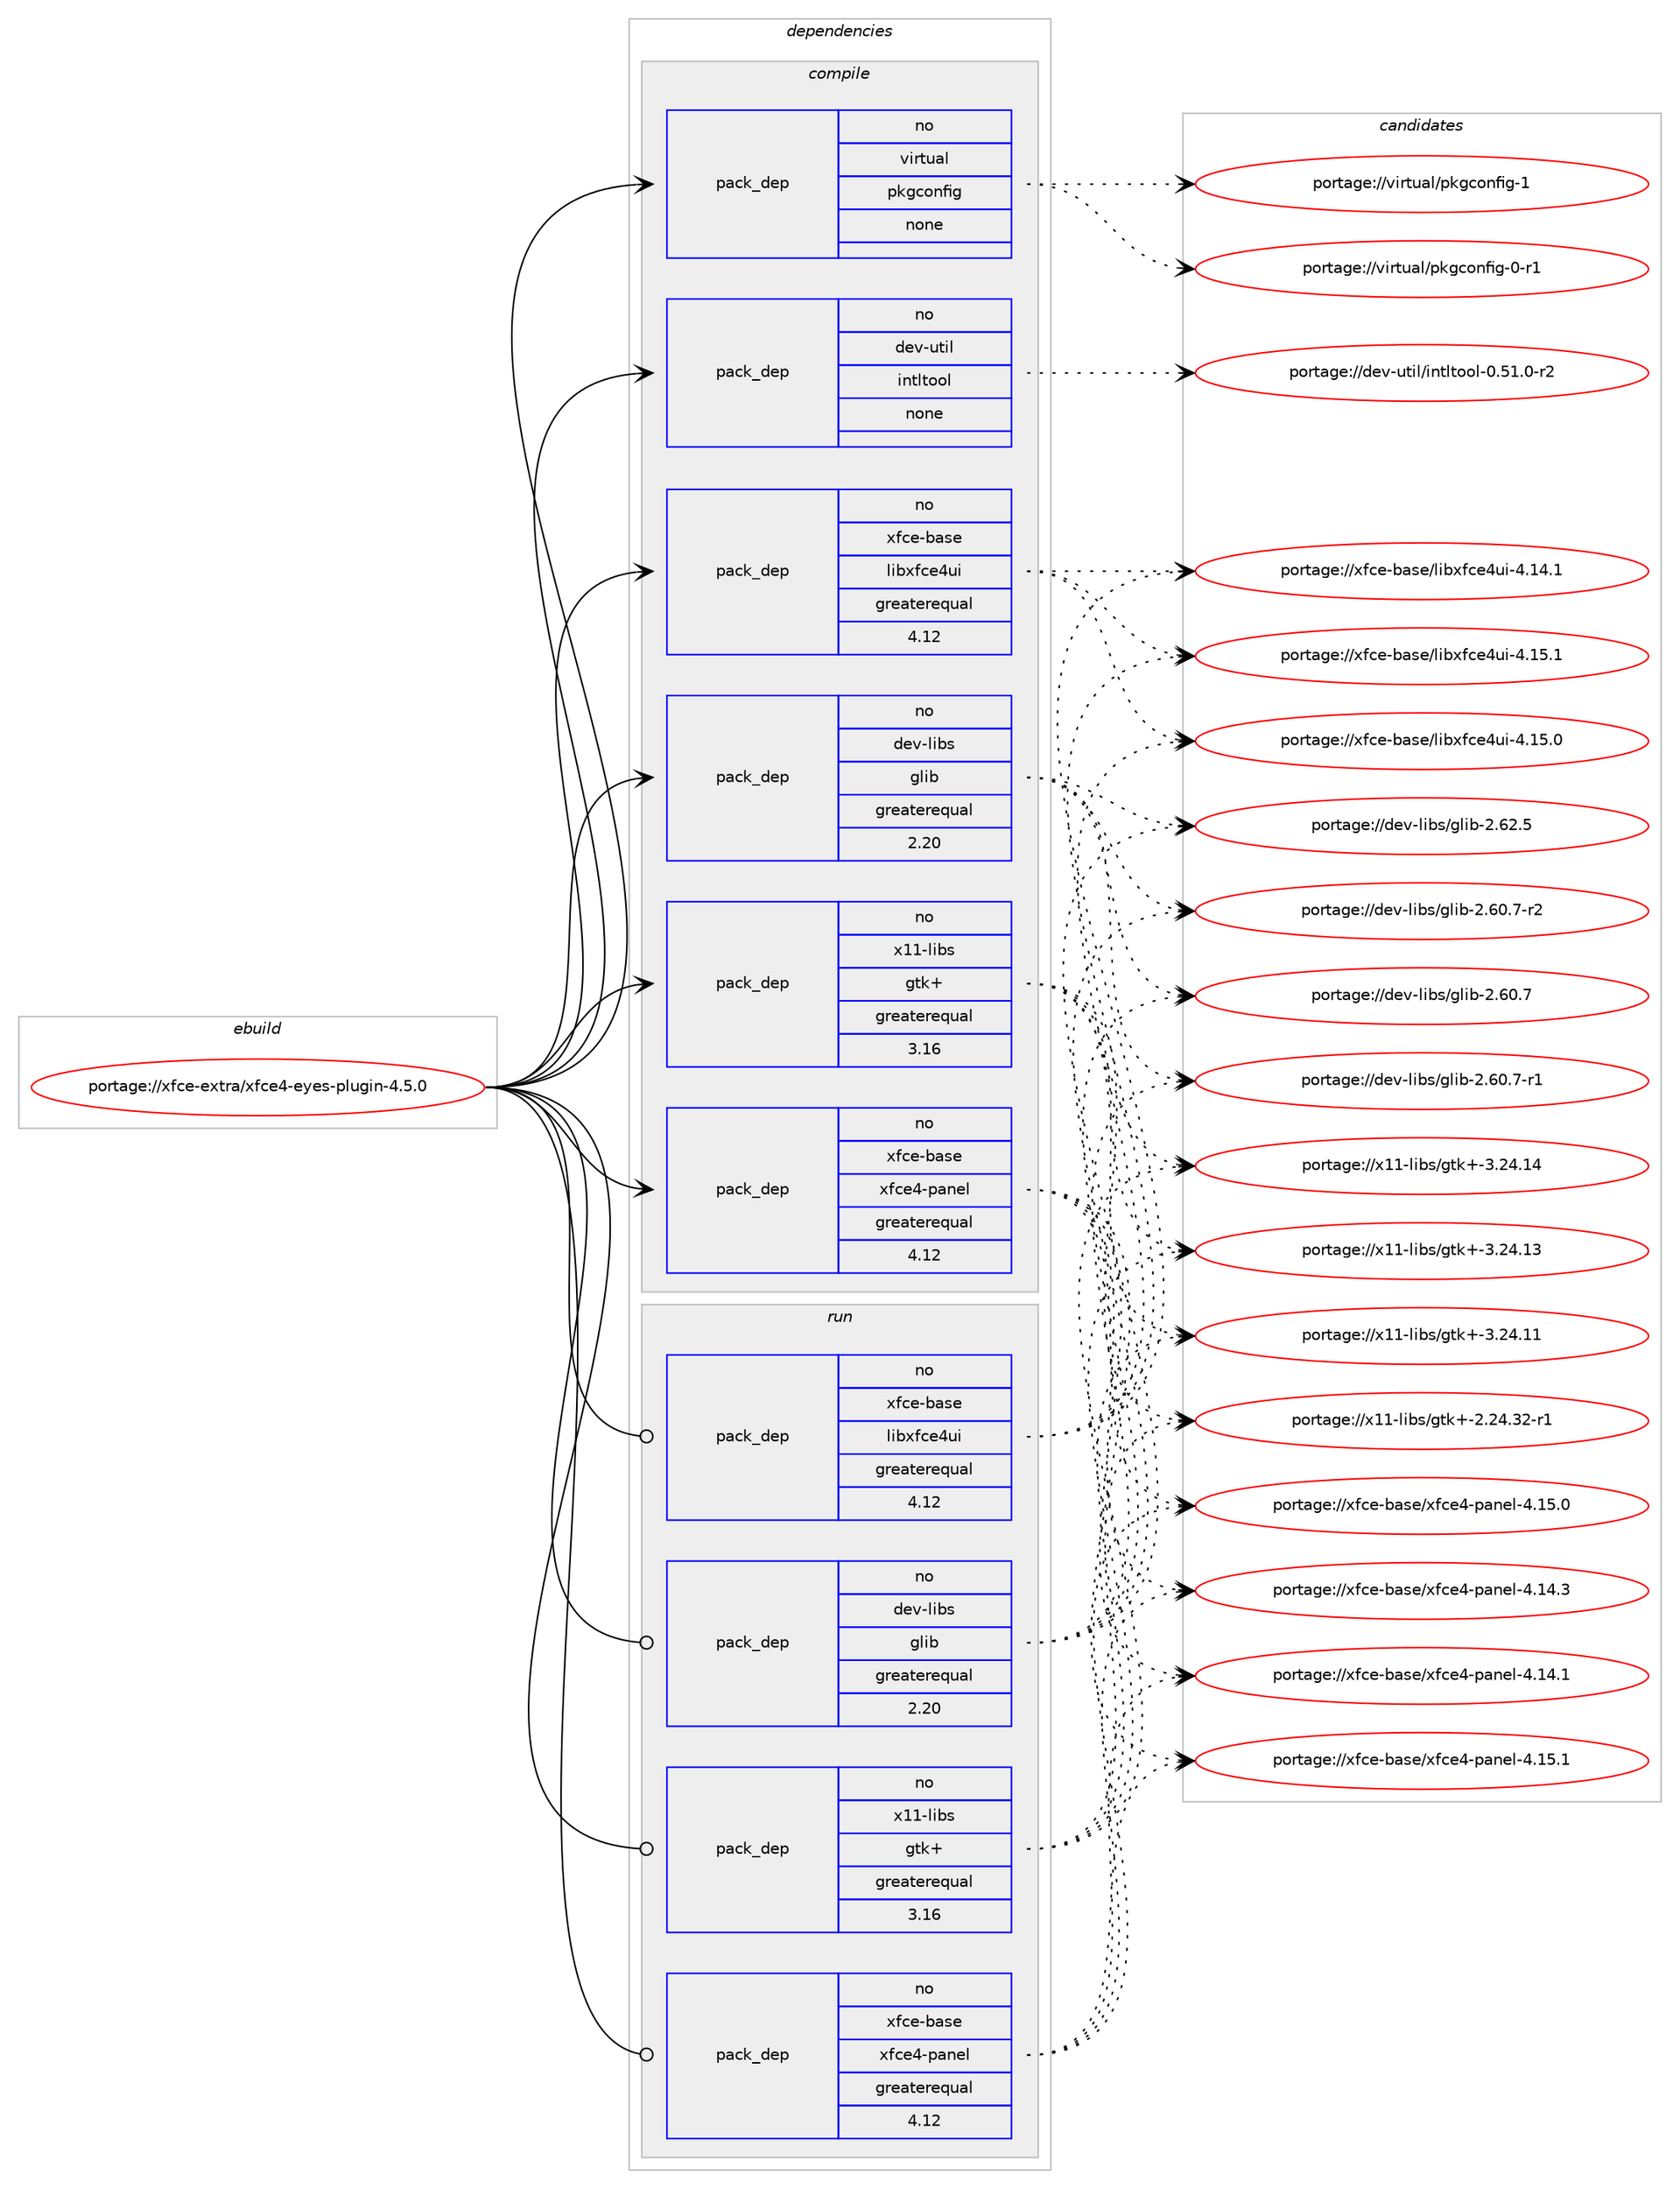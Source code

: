 digraph prolog {

# *************
# Graph options
# *************

newrank=true;
concentrate=true;
compound=true;
graph [rankdir=LR,fontname=Helvetica,fontsize=10,ranksep=1.5];#, ranksep=2.5, nodesep=0.2];
edge  [arrowhead=vee];
node  [fontname=Helvetica,fontsize=10];

# **********
# The ebuild
# **********

subgraph cluster_leftcol {
color=gray;
rank=same;
label=<<i>ebuild</i>>;
id [label="portage://xfce-extra/xfce4-eyes-plugin-4.5.0", color=red, width=4, href="../xfce-extra/xfce4-eyes-plugin-4.5.0.svg"];
}

# ****************
# The dependencies
# ****************

subgraph cluster_midcol {
color=gray;
label=<<i>dependencies</i>>;
subgraph cluster_compile {
fillcolor="#eeeeee";
style=filled;
label=<<i>compile</i>>;
subgraph pack497 {
dependency555 [label=<<TABLE BORDER="0" CELLBORDER="1" CELLSPACING="0" CELLPADDING="4" WIDTH="220"><TR><TD ROWSPAN="6" CELLPADDING="30">pack_dep</TD></TR><TR><TD WIDTH="110">no</TD></TR><TR><TD>dev-libs</TD></TR><TR><TD>glib</TD></TR><TR><TD>greaterequal</TD></TR><TR><TD>2.20</TD></TR></TABLE>>, shape=none, color=blue];
}
id:e -> dependency555:w [weight=20,style="solid",arrowhead="vee"];
subgraph pack498 {
dependency556 [label=<<TABLE BORDER="0" CELLBORDER="1" CELLSPACING="0" CELLPADDING="4" WIDTH="220"><TR><TD ROWSPAN="6" CELLPADDING="30">pack_dep</TD></TR><TR><TD WIDTH="110">no</TD></TR><TR><TD>dev-util</TD></TR><TR><TD>intltool</TD></TR><TR><TD>none</TD></TR><TR><TD></TD></TR></TABLE>>, shape=none, color=blue];
}
id:e -> dependency556:w [weight=20,style="solid",arrowhead="vee"];
subgraph pack499 {
dependency557 [label=<<TABLE BORDER="0" CELLBORDER="1" CELLSPACING="0" CELLPADDING="4" WIDTH="220"><TR><TD ROWSPAN="6" CELLPADDING="30">pack_dep</TD></TR><TR><TD WIDTH="110">no</TD></TR><TR><TD>virtual</TD></TR><TR><TD>pkgconfig</TD></TR><TR><TD>none</TD></TR><TR><TD></TD></TR></TABLE>>, shape=none, color=blue];
}
id:e -> dependency557:w [weight=20,style="solid",arrowhead="vee"];
subgraph pack500 {
dependency558 [label=<<TABLE BORDER="0" CELLBORDER="1" CELLSPACING="0" CELLPADDING="4" WIDTH="220"><TR><TD ROWSPAN="6" CELLPADDING="30">pack_dep</TD></TR><TR><TD WIDTH="110">no</TD></TR><TR><TD>x11-libs</TD></TR><TR><TD>gtk+</TD></TR><TR><TD>greaterequal</TD></TR><TR><TD>3.16</TD></TR></TABLE>>, shape=none, color=blue];
}
id:e -> dependency558:w [weight=20,style="solid",arrowhead="vee"];
subgraph pack501 {
dependency559 [label=<<TABLE BORDER="0" CELLBORDER="1" CELLSPACING="0" CELLPADDING="4" WIDTH="220"><TR><TD ROWSPAN="6" CELLPADDING="30">pack_dep</TD></TR><TR><TD WIDTH="110">no</TD></TR><TR><TD>xfce-base</TD></TR><TR><TD>libxfce4ui</TD></TR><TR><TD>greaterequal</TD></TR><TR><TD>4.12</TD></TR></TABLE>>, shape=none, color=blue];
}
id:e -> dependency559:w [weight=20,style="solid",arrowhead="vee"];
subgraph pack502 {
dependency560 [label=<<TABLE BORDER="0" CELLBORDER="1" CELLSPACING="0" CELLPADDING="4" WIDTH="220"><TR><TD ROWSPAN="6" CELLPADDING="30">pack_dep</TD></TR><TR><TD WIDTH="110">no</TD></TR><TR><TD>xfce-base</TD></TR><TR><TD>xfce4-panel</TD></TR><TR><TD>greaterequal</TD></TR><TR><TD>4.12</TD></TR></TABLE>>, shape=none, color=blue];
}
id:e -> dependency560:w [weight=20,style="solid",arrowhead="vee"];
}
subgraph cluster_compileandrun {
fillcolor="#eeeeee";
style=filled;
label=<<i>compile and run</i>>;
}
subgraph cluster_run {
fillcolor="#eeeeee";
style=filled;
label=<<i>run</i>>;
subgraph pack503 {
dependency561 [label=<<TABLE BORDER="0" CELLBORDER="1" CELLSPACING="0" CELLPADDING="4" WIDTH="220"><TR><TD ROWSPAN="6" CELLPADDING="30">pack_dep</TD></TR><TR><TD WIDTH="110">no</TD></TR><TR><TD>dev-libs</TD></TR><TR><TD>glib</TD></TR><TR><TD>greaterequal</TD></TR><TR><TD>2.20</TD></TR></TABLE>>, shape=none, color=blue];
}
id:e -> dependency561:w [weight=20,style="solid",arrowhead="odot"];
subgraph pack504 {
dependency562 [label=<<TABLE BORDER="0" CELLBORDER="1" CELLSPACING="0" CELLPADDING="4" WIDTH="220"><TR><TD ROWSPAN="6" CELLPADDING="30">pack_dep</TD></TR><TR><TD WIDTH="110">no</TD></TR><TR><TD>x11-libs</TD></TR><TR><TD>gtk+</TD></TR><TR><TD>greaterequal</TD></TR><TR><TD>3.16</TD></TR></TABLE>>, shape=none, color=blue];
}
id:e -> dependency562:w [weight=20,style="solid",arrowhead="odot"];
subgraph pack505 {
dependency563 [label=<<TABLE BORDER="0" CELLBORDER="1" CELLSPACING="0" CELLPADDING="4" WIDTH="220"><TR><TD ROWSPAN="6" CELLPADDING="30">pack_dep</TD></TR><TR><TD WIDTH="110">no</TD></TR><TR><TD>xfce-base</TD></TR><TR><TD>libxfce4ui</TD></TR><TR><TD>greaterequal</TD></TR><TR><TD>4.12</TD></TR></TABLE>>, shape=none, color=blue];
}
id:e -> dependency563:w [weight=20,style="solid",arrowhead="odot"];
subgraph pack506 {
dependency564 [label=<<TABLE BORDER="0" CELLBORDER="1" CELLSPACING="0" CELLPADDING="4" WIDTH="220"><TR><TD ROWSPAN="6" CELLPADDING="30">pack_dep</TD></TR><TR><TD WIDTH="110">no</TD></TR><TR><TD>xfce-base</TD></TR><TR><TD>xfce4-panel</TD></TR><TR><TD>greaterequal</TD></TR><TR><TD>4.12</TD></TR></TABLE>>, shape=none, color=blue];
}
id:e -> dependency564:w [weight=20,style="solid",arrowhead="odot"];
}
}

# **************
# The candidates
# **************

subgraph cluster_choices {
rank=same;
color=gray;
label=<<i>candidates</i>>;

subgraph choice497 {
color=black;
nodesep=1;
choice1001011184510810598115471031081059845504654504653 [label="portage://dev-libs/glib-2.62.5", color=red, width=4,href="../dev-libs/glib-2.62.5.svg"];
choice10010111845108105981154710310810598455046544846554511450 [label="portage://dev-libs/glib-2.60.7-r2", color=red, width=4,href="../dev-libs/glib-2.60.7-r2.svg"];
choice10010111845108105981154710310810598455046544846554511449 [label="portage://dev-libs/glib-2.60.7-r1", color=red, width=4,href="../dev-libs/glib-2.60.7-r1.svg"];
choice1001011184510810598115471031081059845504654484655 [label="portage://dev-libs/glib-2.60.7", color=red, width=4,href="../dev-libs/glib-2.60.7.svg"];
dependency555:e -> choice1001011184510810598115471031081059845504654504653:w [style=dotted,weight="100"];
dependency555:e -> choice10010111845108105981154710310810598455046544846554511450:w [style=dotted,weight="100"];
dependency555:e -> choice10010111845108105981154710310810598455046544846554511449:w [style=dotted,weight="100"];
dependency555:e -> choice1001011184510810598115471031081059845504654484655:w [style=dotted,weight="100"];
}
subgraph choice498 {
color=black;
nodesep=1;
choice1001011184511711610510847105110116108116111111108454846534946484511450 [label="portage://dev-util/intltool-0.51.0-r2", color=red, width=4,href="../dev-util/intltool-0.51.0-r2.svg"];
dependency556:e -> choice1001011184511711610510847105110116108116111111108454846534946484511450:w [style=dotted,weight="100"];
}
subgraph choice499 {
color=black;
nodesep=1;
choice1181051141161179710847112107103991111101021051034549 [label="portage://virtual/pkgconfig-1", color=red, width=4,href="../virtual/pkgconfig-1.svg"];
choice11810511411611797108471121071039911111010210510345484511449 [label="portage://virtual/pkgconfig-0-r1", color=red, width=4,href="../virtual/pkgconfig-0-r1.svg"];
dependency557:e -> choice1181051141161179710847112107103991111101021051034549:w [style=dotted,weight="100"];
dependency557:e -> choice11810511411611797108471121071039911111010210510345484511449:w [style=dotted,weight="100"];
}
subgraph choice500 {
color=black;
nodesep=1;
choice1204949451081059811547103116107434551465052464952 [label="portage://x11-libs/gtk+-3.24.14", color=red, width=4,href="../x11-libs/gtk+-3.24.14.svg"];
choice1204949451081059811547103116107434551465052464951 [label="portage://x11-libs/gtk+-3.24.13", color=red, width=4,href="../x11-libs/gtk+-3.24.13.svg"];
choice1204949451081059811547103116107434551465052464949 [label="portage://x11-libs/gtk+-3.24.11", color=red, width=4,href="../x11-libs/gtk+-3.24.11.svg"];
choice12049494510810598115471031161074345504650524651504511449 [label="portage://x11-libs/gtk+-2.24.32-r1", color=red, width=4,href="../x11-libs/gtk+-2.24.32-r1.svg"];
dependency558:e -> choice1204949451081059811547103116107434551465052464952:w [style=dotted,weight="100"];
dependency558:e -> choice1204949451081059811547103116107434551465052464951:w [style=dotted,weight="100"];
dependency558:e -> choice1204949451081059811547103116107434551465052464949:w [style=dotted,weight="100"];
dependency558:e -> choice12049494510810598115471031161074345504650524651504511449:w [style=dotted,weight="100"];
}
subgraph choice501 {
color=black;
nodesep=1;
choice120102991014598971151014710810598120102991015211710545524649534649 [label="portage://xfce-base/libxfce4ui-4.15.1", color=red, width=4,href="../xfce-base/libxfce4ui-4.15.1.svg"];
choice120102991014598971151014710810598120102991015211710545524649534648 [label="portage://xfce-base/libxfce4ui-4.15.0", color=red, width=4,href="../xfce-base/libxfce4ui-4.15.0.svg"];
choice120102991014598971151014710810598120102991015211710545524649524649 [label="portage://xfce-base/libxfce4ui-4.14.1", color=red, width=4,href="../xfce-base/libxfce4ui-4.14.1.svg"];
dependency559:e -> choice120102991014598971151014710810598120102991015211710545524649534649:w [style=dotted,weight="100"];
dependency559:e -> choice120102991014598971151014710810598120102991015211710545524649534648:w [style=dotted,weight="100"];
dependency559:e -> choice120102991014598971151014710810598120102991015211710545524649524649:w [style=dotted,weight="100"];
}
subgraph choice502 {
color=black;
nodesep=1;
choice12010299101459897115101471201029910152451129711010110845524649534649 [label="portage://xfce-base/xfce4-panel-4.15.1", color=red, width=4,href="../xfce-base/xfce4-panel-4.15.1.svg"];
choice12010299101459897115101471201029910152451129711010110845524649534648 [label="portage://xfce-base/xfce4-panel-4.15.0", color=red, width=4,href="../xfce-base/xfce4-panel-4.15.0.svg"];
choice12010299101459897115101471201029910152451129711010110845524649524651 [label="portage://xfce-base/xfce4-panel-4.14.3", color=red, width=4,href="../xfce-base/xfce4-panel-4.14.3.svg"];
choice12010299101459897115101471201029910152451129711010110845524649524649 [label="portage://xfce-base/xfce4-panel-4.14.1", color=red, width=4,href="../xfce-base/xfce4-panel-4.14.1.svg"];
dependency560:e -> choice12010299101459897115101471201029910152451129711010110845524649534649:w [style=dotted,weight="100"];
dependency560:e -> choice12010299101459897115101471201029910152451129711010110845524649534648:w [style=dotted,weight="100"];
dependency560:e -> choice12010299101459897115101471201029910152451129711010110845524649524651:w [style=dotted,weight="100"];
dependency560:e -> choice12010299101459897115101471201029910152451129711010110845524649524649:w [style=dotted,weight="100"];
}
subgraph choice503 {
color=black;
nodesep=1;
choice1001011184510810598115471031081059845504654504653 [label="portage://dev-libs/glib-2.62.5", color=red, width=4,href="../dev-libs/glib-2.62.5.svg"];
choice10010111845108105981154710310810598455046544846554511450 [label="portage://dev-libs/glib-2.60.7-r2", color=red, width=4,href="../dev-libs/glib-2.60.7-r2.svg"];
choice10010111845108105981154710310810598455046544846554511449 [label="portage://dev-libs/glib-2.60.7-r1", color=red, width=4,href="../dev-libs/glib-2.60.7-r1.svg"];
choice1001011184510810598115471031081059845504654484655 [label="portage://dev-libs/glib-2.60.7", color=red, width=4,href="../dev-libs/glib-2.60.7.svg"];
dependency561:e -> choice1001011184510810598115471031081059845504654504653:w [style=dotted,weight="100"];
dependency561:e -> choice10010111845108105981154710310810598455046544846554511450:w [style=dotted,weight="100"];
dependency561:e -> choice10010111845108105981154710310810598455046544846554511449:w [style=dotted,weight="100"];
dependency561:e -> choice1001011184510810598115471031081059845504654484655:w [style=dotted,weight="100"];
}
subgraph choice504 {
color=black;
nodesep=1;
choice1204949451081059811547103116107434551465052464952 [label="portage://x11-libs/gtk+-3.24.14", color=red, width=4,href="../x11-libs/gtk+-3.24.14.svg"];
choice1204949451081059811547103116107434551465052464951 [label="portage://x11-libs/gtk+-3.24.13", color=red, width=4,href="../x11-libs/gtk+-3.24.13.svg"];
choice1204949451081059811547103116107434551465052464949 [label="portage://x11-libs/gtk+-3.24.11", color=red, width=4,href="../x11-libs/gtk+-3.24.11.svg"];
choice12049494510810598115471031161074345504650524651504511449 [label="portage://x11-libs/gtk+-2.24.32-r1", color=red, width=4,href="../x11-libs/gtk+-2.24.32-r1.svg"];
dependency562:e -> choice1204949451081059811547103116107434551465052464952:w [style=dotted,weight="100"];
dependency562:e -> choice1204949451081059811547103116107434551465052464951:w [style=dotted,weight="100"];
dependency562:e -> choice1204949451081059811547103116107434551465052464949:w [style=dotted,weight="100"];
dependency562:e -> choice12049494510810598115471031161074345504650524651504511449:w [style=dotted,weight="100"];
}
subgraph choice505 {
color=black;
nodesep=1;
choice120102991014598971151014710810598120102991015211710545524649534649 [label="portage://xfce-base/libxfce4ui-4.15.1", color=red, width=4,href="../xfce-base/libxfce4ui-4.15.1.svg"];
choice120102991014598971151014710810598120102991015211710545524649534648 [label="portage://xfce-base/libxfce4ui-4.15.0", color=red, width=4,href="../xfce-base/libxfce4ui-4.15.0.svg"];
choice120102991014598971151014710810598120102991015211710545524649524649 [label="portage://xfce-base/libxfce4ui-4.14.1", color=red, width=4,href="../xfce-base/libxfce4ui-4.14.1.svg"];
dependency563:e -> choice120102991014598971151014710810598120102991015211710545524649534649:w [style=dotted,weight="100"];
dependency563:e -> choice120102991014598971151014710810598120102991015211710545524649534648:w [style=dotted,weight="100"];
dependency563:e -> choice120102991014598971151014710810598120102991015211710545524649524649:w [style=dotted,weight="100"];
}
subgraph choice506 {
color=black;
nodesep=1;
choice12010299101459897115101471201029910152451129711010110845524649534649 [label="portage://xfce-base/xfce4-panel-4.15.1", color=red, width=4,href="../xfce-base/xfce4-panel-4.15.1.svg"];
choice12010299101459897115101471201029910152451129711010110845524649534648 [label="portage://xfce-base/xfce4-panel-4.15.0", color=red, width=4,href="../xfce-base/xfce4-panel-4.15.0.svg"];
choice12010299101459897115101471201029910152451129711010110845524649524651 [label="portage://xfce-base/xfce4-panel-4.14.3", color=red, width=4,href="../xfce-base/xfce4-panel-4.14.3.svg"];
choice12010299101459897115101471201029910152451129711010110845524649524649 [label="portage://xfce-base/xfce4-panel-4.14.1", color=red, width=4,href="../xfce-base/xfce4-panel-4.14.1.svg"];
dependency564:e -> choice12010299101459897115101471201029910152451129711010110845524649534649:w [style=dotted,weight="100"];
dependency564:e -> choice12010299101459897115101471201029910152451129711010110845524649534648:w [style=dotted,weight="100"];
dependency564:e -> choice12010299101459897115101471201029910152451129711010110845524649524651:w [style=dotted,weight="100"];
dependency564:e -> choice12010299101459897115101471201029910152451129711010110845524649524649:w [style=dotted,weight="100"];
}
}

}
